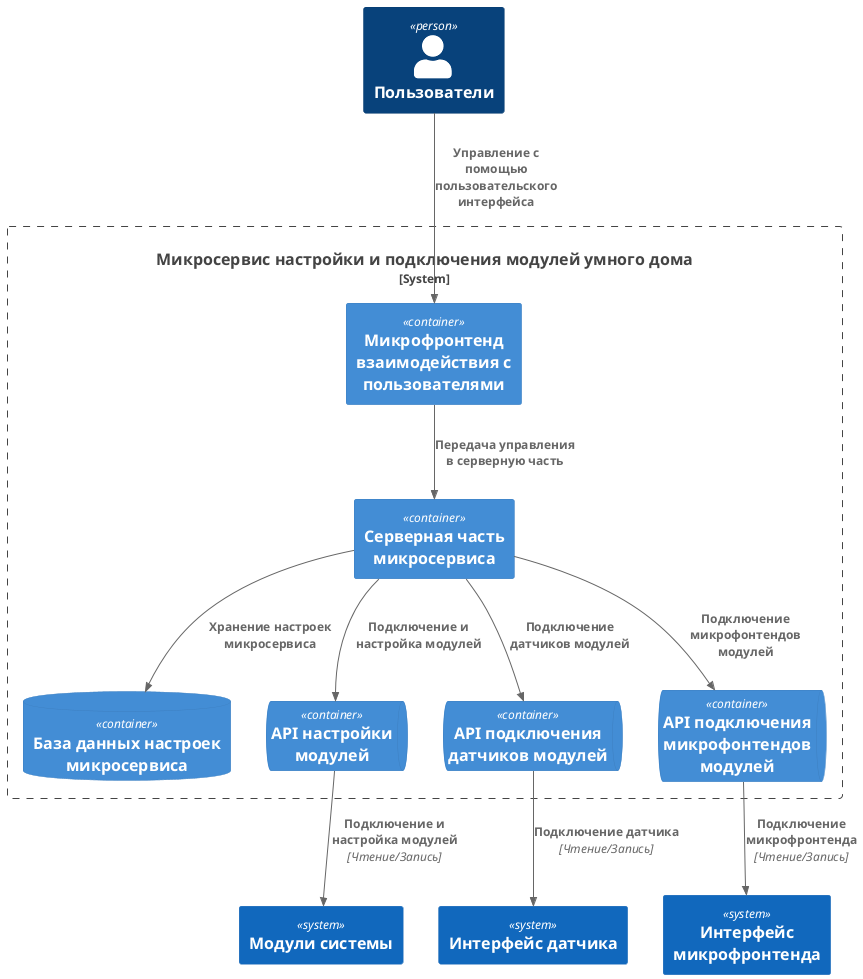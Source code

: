@startuml C4_Elements
!include <C4/C4_Container>

System_Boundary(system1, "Микросервис настройки и подключения модулей умного дома") {
    Container(frontend, "Микрофронтенд взаимодействия с пользователями")
    Container(backend, "Серверная часть микросервиса")
    ContainerDb(db_conf, "База данных настроек микросервиса")
    ContainerQueue(module_api, "API настройки модулей")
    ContainerQueue(sensor_api, "API подключения датчиков модулей")
    ContainerQueue(frontend_api, "API подключения микрофонтендов модулей")
}

Person(personAlias, "Пользователи")

Rel(personAlias, frontend, "Управление с помощью пользовательского интерфейса")
Rel(frontend, backend, "Передача управления в серверную часть")
Rel(backend, db_conf, "Хранение настроек микросервиса")
Rel(backend, sensor_api, "Подключение датчиков модулей")
Rel(backend, module_api, "Подключение и настройка модулей")
Rel(backend, frontend_api, "Подключение микрофонтендов модулей")

System(interface_sensors, "Интерфейс датчика")
Rel(sensor_api, interface_sensors, "Подключение датчика", "Чтение/Запись")

System(interface_frontend, "Интерфейс микрофронтенда")
Rel(frontend_api, interface_frontend, "Подключение микрофронтенда", "Чтение/Запись")

System(interface_module, "Модули системы")
Rel(module_api, interface_module, "Подключение и настройка модулей", "Чтение/Запись")


@enduml